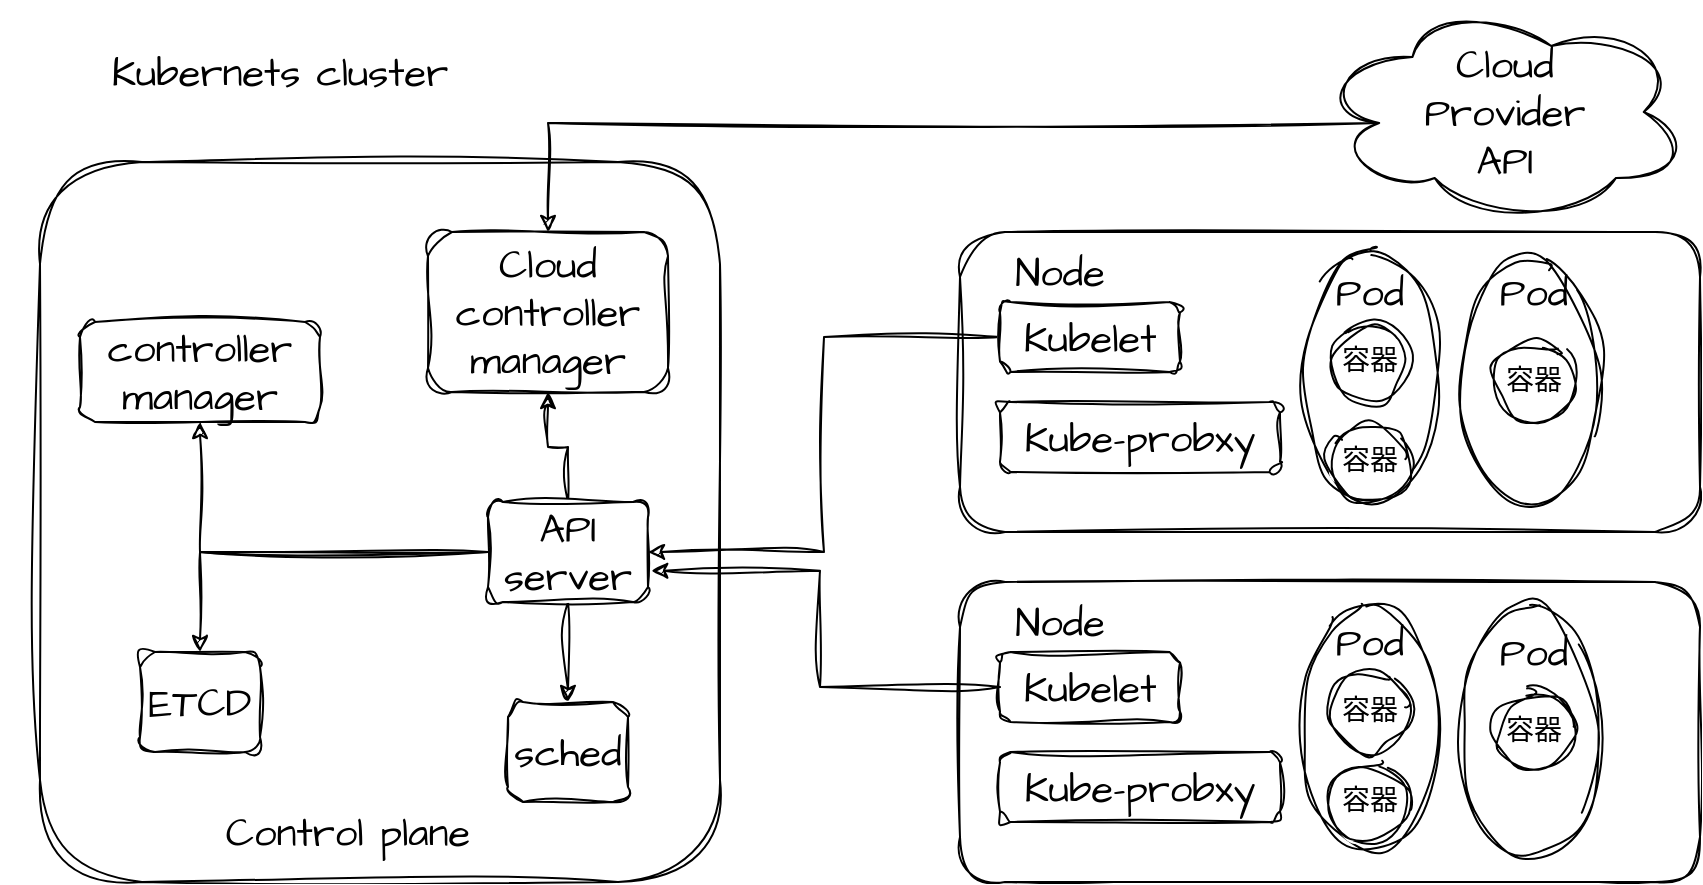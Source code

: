 <mxfile version="22.0.5" type="github">
  <diagram name="第 1 页" id="em3QYvc0h61_NDB3ej9P">
    <mxGraphModel dx="1686" dy="962" grid="1" gridSize="10" guides="1" tooltips="1" connect="1" arrows="1" fold="1" page="1" pageScale="1" pageWidth="827" pageHeight="1169" math="0" shadow="0">
      <root>
        <mxCell id="0" />
        <mxCell id="1" parent="0" />
        <mxCell id="f0C1hi5XlXhaXoIAIB5I-1" value="" style="rounded=1;whiteSpace=wrap;html=1;sketch=1;hachureGap=4;jiggle=2;curveFitting=1;fontFamily=Architects Daughter;fontSource=https%3A%2F%2Ffonts.googleapis.com%2Fcss%3Ffamily%3DArchitects%2BDaughter;fontSize=20;strokeColor=default;" vertex="1" parent="1">
          <mxGeometry x="100" y="340" width="340" height="360" as="geometry" />
        </mxCell>
        <mxCell id="f0C1hi5XlXhaXoIAIB5I-2" value="ETCD" style="rounded=1;whiteSpace=wrap;html=1;sketch=1;hachureGap=4;jiggle=2;curveFitting=1;fontFamily=Architects Daughter;fontSource=https%3A%2F%2Ffonts.googleapis.com%2Fcss%3Ffamily%3DArchitects%2BDaughter;fontSize=20;" vertex="1" parent="1">
          <mxGeometry x="150" y="585" width="60" height="50" as="geometry" />
        </mxCell>
        <mxCell id="f0C1hi5XlXhaXoIAIB5I-8" style="edgeStyle=orthogonalEdgeStyle;rounded=0;sketch=1;hachureGap=4;jiggle=2;curveFitting=1;orthogonalLoop=1;jettySize=auto;html=1;entryX=0.5;entryY=1;entryDx=0;entryDy=0;fontFamily=Architects Daughter;fontSource=https%3A%2F%2Ffonts.googleapis.com%2Fcss%3Ffamily%3DArchitects%2BDaughter;fontSize=16;strokeColor=default;" edge="1" parent="1" source="f0C1hi5XlXhaXoIAIB5I-3" target="f0C1hi5XlXhaXoIAIB5I-7">
          <mxGeometry relative="1" as="geometry" />
        </mxCell>
        <mxCell id="f0C1hi5XlXhaXoIAIB5I-9" style="edgeStyle=orthogonalEdgeStyle;rounded=0;sketch=1;hachureGap=4;jiggle=2;curveFitting=1;orthogonalLoop=1;jettySize=auto;html=1;exitX=0;exitY=0.5;exitDx=0;exitDy=0;entryX=0.5;entryY=1;entryDx=0;entryDy=0;fontFamily=Architects Daughter;fontSource=https%3A%2F%2Ffonts.googleapis.com%2Fcss%3Ffamily%3DArchitects%2BDaughter;fontSize=16;strokeColor=default;" edge="1" parent="1" source="f0C1hi5XlXhaXoIAIB5I-3" target="f0C1hi5XlXhaXoIAIB5I-6">
          <mxGeometry relative="1" as="geometry" />
        </mxCell>
        <mxCell id="f0C1hi5XlXhaXoIAIB5I-10" style="edgeStyle=orthogonalEdgeStyle;rounded=0;sketch=1;hachureGap=4;jiggle=2;curveFitting=1;orthogonalLoop=1;jettySize=auto;html=1;exitX=0;exitY=0.5;exitDx=0;exitDy=0;entryX=0.5;entryY=0;entryDx=0;entryDy=0;fontFamily=Architects Daughter;fontSource=https%3A%2F%2Ffonts.googleapis.com%2Fcss%3Ffamily%3DArchitects%2BDaughter;fontSize=16;strokeColor=default;" edge="1" parent="1" source="f0C1hi5XlXhaXoIAIB5I-3" target="f0C1hi5XlXhaXoIAIB5I-2">
          <mxGeometry relative="1" as="geometry" />
        </mxCell>
        <mxCell id="f0C1hi5XlXhaXoIAIB5I-11" style="edgeStyle=orthogonalEdgeStyle;rounded=0;sketch=1;hachureGap=4;jiggle=2;curveFitting=1;orthogonalLoop=1;jettySize=auto;html=1;exitX=0.5;exitY=1;exitDx=0;exitDy=0;entryX=0.5;entryY=0;entryDx=0;entryDy=0;fontFamily=Architects Daughter;fontSource=https%3A%2F%2Ffonts.googleapis.com%2Fcss%3Ffamily%3DArchitects%2BDaughter;fontSize=16;strokeColor=default;" edge="1" parent="1" source="f0C1hi5XlXhaXoIAIB5I-3" target="f0C1hi5XlXhaXoIAIB5I-4">
          <mxGeometry relative="1" as="geometry" />
        </mxCell>
        <mxCell id="f0C1hi5XlXhaXoIAIB5I-3" value="API server" style="rounded=1;whiteSpace=wrap;html=1;sketch=1;hachureGap=4;jiggle=2;curveFitting=1;fontFamily=Architects Daughter;fontSource=https%3A%2F%2Ffonts.googleapis.com%2Fcss%3Ffamily%3DArchitects%2BDaughter;fontSize=20;" vertex="1" parent="1">
          <mxGeometry x="324" y="510" width="80" height="50" as="geometry" />
        </mxCell>
        <mxCell id="f0C1hi5XlXhaXoIAIB5I-4" value="sched" style="rounded=1;whiteSpace=wrap;html=1;sketch=1;hachureGap=4;jiggle=2;curveFitting=1;fontFamily=Architects Daughter;fontSource=https%3A%2F%2Ffonts.googleapis.com%2Fcss%3Ffamily%3DArchitects%2BDaughter;fontSize=20;" vertex="1" parent="1">
          <mxGeometry x="334" y="610" width="60" height="50" as="geometry" />
        </mxCell>
        <mxCell id="f0C1hi5XlXhaXoIAIB5I-5" value="Control plane" style="text;html=1;strokeColor=none;fillColor=none;align=center;verticalAlign=middle;whiteSpace=wrap;rounded=0;fontSize=20;fontFamily=Architects Daughter;" vertex="1" parent="1">
          <mxGeometry x="174" y="660" width="160" height="30" as="geometry" />
        </mxCell>
        <mxCell id="f0C1hi5XlXhaXoIAIB5I-6" value="controller&lt;br&gt;manager" style="rounded=1;whiteSpace=wrap;html=1;sketch=1;hachureGap=4;jiggle=2;curveFitting=1;fontFamily=Architects Daughter;fontSource=https%3A%2F%2Ffonts.googleapis.com%2Fcss%3Ffamily%3DArchitects%2BDaughter;fontSize=20;" vertex="1" parent="1">
          <mxGeometry x="120" y="420" width="120" height="50" as="geometry" />
        </mxCell>
        <mxCell id="f0C1hi5XlXhaXoIAIB5I-7" value="Cloud controller&lt;br&gt;manager" style="rounded=1;whiteSpace=wrap;html=1;sketch=1;hachureGap=4;jiggle=2;curveFitting=1;fontFamily=Architects Daughter;fontSource=https%3A%2F%2Ffonts.googleapis.com%2Fcss%3Ffamily%3DArchitects%2BDaughter;fontSize=20;" vertex="1" parent="1">
          <mxGeometry x="294" y="375" width="120" height="80" as="geometry" />
        </mxCell>
        <mxCell id="f0C1hi5XlXhaXoIAIB5I-12" value="" style="rounded=1;whiteSpace=wrap;html=1;sketch=1;hachureGap=4;jiggle=2;curveFitting=1;fontFamily=Architects Daughter;fontSource=https%3A%2F%2Ffonts.googleapis.com%2Fcss%3Ffamily%3DArchitects%2BDaughter;fontSize=20;strokeColor=default;" vertex="1" parent="1">
          <mxGeometry x="560" y="550" width="370" height="150" as="geometry" />
        </mxCell>
        <mxCell id="f0C1hi5XlXhaXoIAIB5I-13" value="Node" style="text;html=1;strokeColor=none;fillColor=none;align=center;verticalAlign=middle;whiteSpace=wrap;rounded=0;fontSize=20;fontFamily=Architects Daughter;" vertex="1" parent="1">
          <mxGeometry x="530" y="555" width="160" height="30" as="geometry" />
        </mxCell>
        <mxCell id="f0C1hi5XlXhaXoIAIB5I-15" value="Kubelet" style="rounded=1;whiteSpace=wrap;html=1;sketch=1;hachureGap=4;jiggle=2;curveFitting=1;fontFamily=Architects Daughter;fontSource=https%3A%2F%2Ffonts.googleapis.com%2Fcss%3Ffamily%3DArchitects%2BDaughter;fontSize=20;" vertex="1" parent="1">
          <mxGeometry x="580" y="585" width="90" height="35" as="geometry" />
        </mxCell>
        <mxCell id="f0C1hi5XlXhaXoIAIB5I-16" value="Kube-probxy" style="rounded=1;whiteSpace=wrap;html=1;sketch=1;hachureGap=4;jiggle=2;curveFitting=1;fontFamily=Architects Daughter;fontSource=https%3A%2F%2Ffonts.googleapis.com%2Fcss%3Ffamily%3DArchitects%2BDaughter;fontSize=20;" vertex="1" parent="1">
          <mxGeometry x="580" y="635" width="140" height="35" as="geometry" />
        </mxCell>
        <mxCell id="f0C1hi5XlXhaXoIAIB5I-18" value="" style="ellipse;whiteSpace=wrap;html=1;sketch=1;hachureGap=4;jiggle=2;curveFitting=1;fontFamily=Architects Daughter;fontSource=https%3A%2F%2Ffonts.googleapis.com%2Fcss%3Ffamily%3DArchitects%2BDaughter;fontSize=20;" vertex="1" parent="1">
          <mxGeometry x="730" y="560" width="70" height="125" as="geometry" />
        </mxCell>
        <mxCell id="f0C1hi5XlXhaXoIAIB5I-19" value="" style="ellipse;whiteSpace=wrap;html=1;sketch=1;hachureGap=4;jiggle=2;curveFitting=1;fontFamily=Architects Daughter;fontSource=https%3A%2F%2Ffonts.googleapis.com%2Fcss%3Ffamily%3DArchitects%2BDaughter;fontSize=20;" vertex="1" parent="1">
          <mxGeometry x="810" y="562.5" width="70" height="125" as="geometry" />
        </mxCell>
        <mxCell id="f0C1hi5XlXhaXoIAIB5I-21" value="容器" style="ellipse;whiteSpace=wrap;html=1;aspect=fixed;sketch=1;hachureGap=4;jiggle=2;curveFitting=1;fontFamily=Architects Daughter;fontSource=https%3A%2F%2Ffonts.googleapis.com%2Fcss%3Ffamily%3DArchitects%2BDaughter;fontSize=14;" vertex="1" parent="1">
          <mxGeometry x="745" y="595" width="40" height="40" as="geometry" />
        </mxCell>
        <mxCell id="f0C1hi5XlXhaXoIAIB5I-22" value="容器" style="ellipse;whiteSpace=wrap;html=1;aspect=fixed;sketch=1;hachureGap=4;jiggle=2;curveFitting=1;fontFamily=Architects Daughter;fontSource=https%3A%2F%2Ffonts.googleapis.com%2Fcss%3Ffamily%3DArchitects%2BDaughter;fontSize=14;" vertex="1" parent="1">
          <mxGeometry x="745" y="640" width="40" height="40" as="geometry" />
        </mxCell>
        <mxCell id="f0C1hi5XlXhaXoIAIB5I-23" value="容器" style="ellipse;whiteSpace=wrap;html=1;aspect=fixed;sketch=1;hachureGap=4;jiggle=2;curveFitting=1;fontFamily=Architects Daughter;fontSource=https%3A%2F%2Ffonts.googleapis.com%2Fcss%3Ffamily%3DArchitects%2BDaughter;fontSize=14;" vertex="1" parent="1">
          <mxGeometry x="827" y="605" width="40" height="40" as="geometry" />
        </mxCell>
        <mxCell id="f0C1hi5XlXhaXoIAIB5I-24" value="" style="rounded=1;whiteSpace=wrap;html=1;sketch=1;hachureGap=4;jiggle=2;curveFitting=1;fontFamily=Architects Daughter;fontSource=https%3A%2F%2Ffonts.googleapis.com%2Fcss%3Ffamily%3DArchitects%2BDaughter;fontSize=20;strokeColor=default;" vertex="1" parent="1">
          <mxGeometry x="560" y="375" width="370" height="150" as="geometry" />
        </mxCell>
        <mxCell id="f0C1hi5XlXhaXoIAIB5I-25" value="Node" style="text;html=1;strokeColor=none;fillColor=none;align=center;verticalAlign=middle;whiteSpace=wrap;rounded=0;fontSize=20;fontFamily=Architects Daughter;" vertex="1" parent="1">
          <mxGeometry x="530" y="380" width="160" height="30" as="geometry" />
        </mxCell>
        <mxCell id="f0C1hi5XlXhaXoIAIB5I-33" style="edgeStyle=orthogonalEdgeStyle;rounded=0;sketch=1;hachureGap=4;jiggle=2;curveFitting=1;orthogonalLoop=1;jettySize=auto;html=1;exitX=0;exitY=0.5;exitDx=0;exitDy=0;entryX=1;entryY=0.5;entryDx=0;entryDy=0;fontFamily=Architects Daughter;fontSource=https%3A%2F%2Ffonts.googleapis.com%2Fcss%3Ffamily%3DArchitects%2BDaughter;fontSize=16;" edge="1" parent="1" source="f0C1hi5XlXhaXoIAIB5I-26" target="f0C1hi5XlXhaXoIAIB5I-3">
          <mxGeometry relative="1" as="geometry" />
        </mxCell>
        <mxCell id="f0C1hi5XlXhaXoIAIB5I-26" value="Kubelet" style="rounded=1;whiteSpace=wrap;html=1;sketch=1;hachureGap=4;jiggle=2;curveFitting=1;fontFamily=Architects Daughter;fontSource=https%3A%2F%2Ffonts.googleapis.com%2Fcss%3Ffamily%3DArchitects%2BDaughter;fontSize=20;" vertex="1" parent="1">
          <mxGeometry x="580" y="410" width="90" height="35" as="geometry" />
        </mxCell>
        <mxCell id="f0C1hi5XlXhaXoIAIB5I-27" value="Kube-probxy" style="rounded=1;whiteSpace=wrap;html=1;sketch=1;hachureGap=4;jiggle=2;curveFitting=1;fontFamily=Architects Daughter;fontSource=https%3A%2F%2Ffonts.googleapis.com%2Fcss%3Ffamily%3DArchitects%2BDaughter;fontSize=20;" vertex="1" parent="1">
          <mxGeometry x="580" y="460" width="140" height="35" as="geometry" />
        </mxCell>
        <mxCell id="f0C1hi5XlXhaXoIAIB5I-28" value="" style="ellipse;whiteSpace=wrap;html=1;sketch=1;hachureGap=4;jiggle=2;curveFitting=1;fontFamily=Architects Daughter;fontSource=https%3A%2F%2Ffonts.googleapis.com%2Fcss%3Ffamily%3DArchitects%2BDaughter;fontSize=20;" vertex="1" parent="1">
          <mxGeometry x="730" y="385" width="70" height="125" as="geometry" />
        </mxCell>
        <mxCell id="f0C1hi5XlXhaXoIAIB5I-29" value="" style="ellipse;whiteSpace=wrap;html=1;sketch=1;hachureGap=4;jiggle=2;curveFitting=1;fontFamily=Architects Daughter;fontSource=https%3A%2F%2Ffonts.googleapis.com%2Fcss%3Ffamily%3DArchitects%2BDaughter;fontSize=20;" vertex="1" parent="1">
          <mxGeometry x="810" y="387.5" width="70" height="125" as="geometry" />
        </mxCell>
        <mxCell id="f0C1hi5XlXhaXoIAIB5I-30" value="容器" style="ellipse;whiteSpace=wrap;html=1;aspect=fixed;sketch=1;hachureGap=4;jiggle=2;curveFitting=1;fontFamily=Architects Daughter;fontSource=https%3A%2F%2Ffonts.googleapis.com%2Fcss%3Ffamily%3DArchitects%2BDaughter;fontSize=14;" vertex="1" parent="1">
          <mxGeometry x="745" y="420" width="40" height="40" as="geometry" />
        </mxCell>
        <mxCell id="f0C1hi5XlXhaXoIAIB5I-31" value="容器" style="ellipse;whiteSpace=wrap;html=1;aspect=fixed;sketch=1;hachureGap=4;jiggle=2;curveFitting=1;fontFamily=Architects Daughter;fontSource=https%3A%2F%2Ffonts.googleapis.com%2Fcss%3Ffamily%3DArchitects%2BDaughter;fontSize=14;" vertex="1" parent="1">
          <mxGeometry x="745" y="470" width="40" height="40" as="geometry" />
        </mxCell>
        <mxCell id="f0C1hi5XlXhaXoIAIB5I-32" value="容器" style="ellipse;whiteSpace=wrap;html=1;aspect=fixed;sketch=1;hachureGap=4;jiggle=2;curveFitting=1;fontFamily=Architects Daughter;fontSource=https%3A%2F%2Ffonts.googleapis.com%2Fcss%3Ffamily%3DArchitects%2BDaughter;fontSize=14;" vertex="1" parent="1">
          <mxGeometry x="827" y="430" width="40" height="40" as="geometry" />
        </mxCell>
        <mxCell id="f0C1hi5XlXhaXoIAIB5I-35" style="edgeStyle=orthogonalEdgeStyle;rounded=0;sketch=1;hachureGap=4;jiggle=2;curveFitting=1;orthogonalLoop=1;jettySize=auto;html=1;exitX=0;exitY=0.5;exitDx=0;exitDy=0;entryX=1.02;entryY=0.688;entryDx=0;entryDy=0;entryPerimeter=0;fontFamily=Architects Daughter;fontSource=https%3A%2F%2Ffonts.googleapis.com%2Fcss%3Ffamily%3DArchitects%2BDaughter;fontSize=16;" edge="1" parent="1" source="f0C1hi5XlXhaXoIAIB5I-15" target="f0C1hi5XlXhaXoIAIB5I-3">
          <mxGeometry relative="1" as="geometry">
            <Array as="points">
              <mxPoint x="490" y="603" />
              <mxPoint x="490" y="544" />
            </Array>
          </mxGeometry>
        </mxCell>
        <mxCell id="f0C1hi5XlXhaXoIAIB5I-37" style="edgeStyle=orthogonalEdgeStyle;rounded=0;sketch=1;hachureGap=4;jiggle=2;curveFitting=1;orthogonalLoop=1;jettySize=auto;html=1;exitX=0.16;exitY=0.55;exitDx=0;exitDy=0;exitPerimeter=0;entryX=0.5;entryY=0;entryDx=0;entryDy=0;fontFamily=Architects Daughter;fontSource=https%3A%2F%2Ffonts.googleapis.com%2Fcss%3Ffamily%3DArchitects%2BDaughter;fontSize=16;" edge="1" parent="1" source="f0C1hi5XlXhaXoIAIB5I-36" target="f0C1hi5XlXhaXoIAIB5I-7">
          <mxGeometry relative="1" as="geometry" />
        </mxCell>
        <mxCell id="f0C1hi5XlXhaXoIAIB5I-36" value="Cloud&lt;br&gt;Provider&lt;br&gt;API" style="ellipse;shape=cloud;whiteSpace=wrap;html=1;sketch=1;hachureGap=4;jiggle=2;curveFitting=1;fontFamily=Architects Daughter;fontSource=https%3A%2F%2Ffonts.googleapis.com%2Fcss%3Ffamily%3DArchitects%2BDaughter;fontSize=20;" vertex="1" parent="1">
          <mxGeometry x="740" y="260" width="185" height="110" as="geometry" />
        </mxCell>
        <mxCell id="f0C1hi5XlXhaXoIAIB5I-39" value="Kubernets cluster" style="text;html=1;strokeColor=none;fillColor=none;align=center;verticalAlign=middle;whiteSpace=wrap;rounded=0;fontSize=20;fontFamily=Architects Daughter;" vertex="1" parent="1">
          <mxGeometry x="80" y="280" width="280" height="30" as="geometry" />
        </mxCell>
        <mxCell id="f0C1hi5XlXhaXoIAIB5I-40" value="Pod" style="text;html=1;strokeColor=none;fillColor=none;align=center;verticalAlign=middle;whiteSpace=wrap;rounded=0;fontSize=20;fontFamily=Architects Daughter;" vertex="1" parent="1">
          <mxGeometry x="817" y="390" width="60" height="30" as="geometry" />
        </mxCell>
        <mxCell id="f0C1hi5XlXhaXoIAIB5I-41" value="Pod" style="text;html=1;strokeColor=none;fillColor=none;align=center;verticalAlign=middle;whiteSpace=wrap;rounded=0;fontSize=20;fontFamily=Architects Daughter;" vertex="1" parent="1">
          <mxGeometry x="817" y="570" width="60" height="30" as="geometry" />
        </mxCell>
        <mxCell id="f0C1hi5XlXhaXoIAIB5I-42" value="Pod" style="text;html=1;strokeColor=none;fillColor=none;align=center;verticalAlign=middle;whiteSpace=wrap;rounded=0;fontSize=20;fontFamily=Architects Daughter;" vertex="1" parent="1">
          <mxGeometry x="735" y="565" width="60" height="30" as="geometry" />
        </mxCell>
        <mxCell id="f0C1hi5XlXhaXoIAIB5I-44" value="Pod" style="text;html=1;strokeColor=none;fillColor=none;align=center;verticalAlign=middle;whiteSpace=wrap;rounded=0;fontSize=20;fontFamily=Architects Daughter;" vertex="1" parent="1">
          <mxGeometry x="735" y="390" width="60" height="30" as="geometry" />
        </mxCell>
      </root>
    </mxGraphModel>
  </diagram>
</mxfile>
